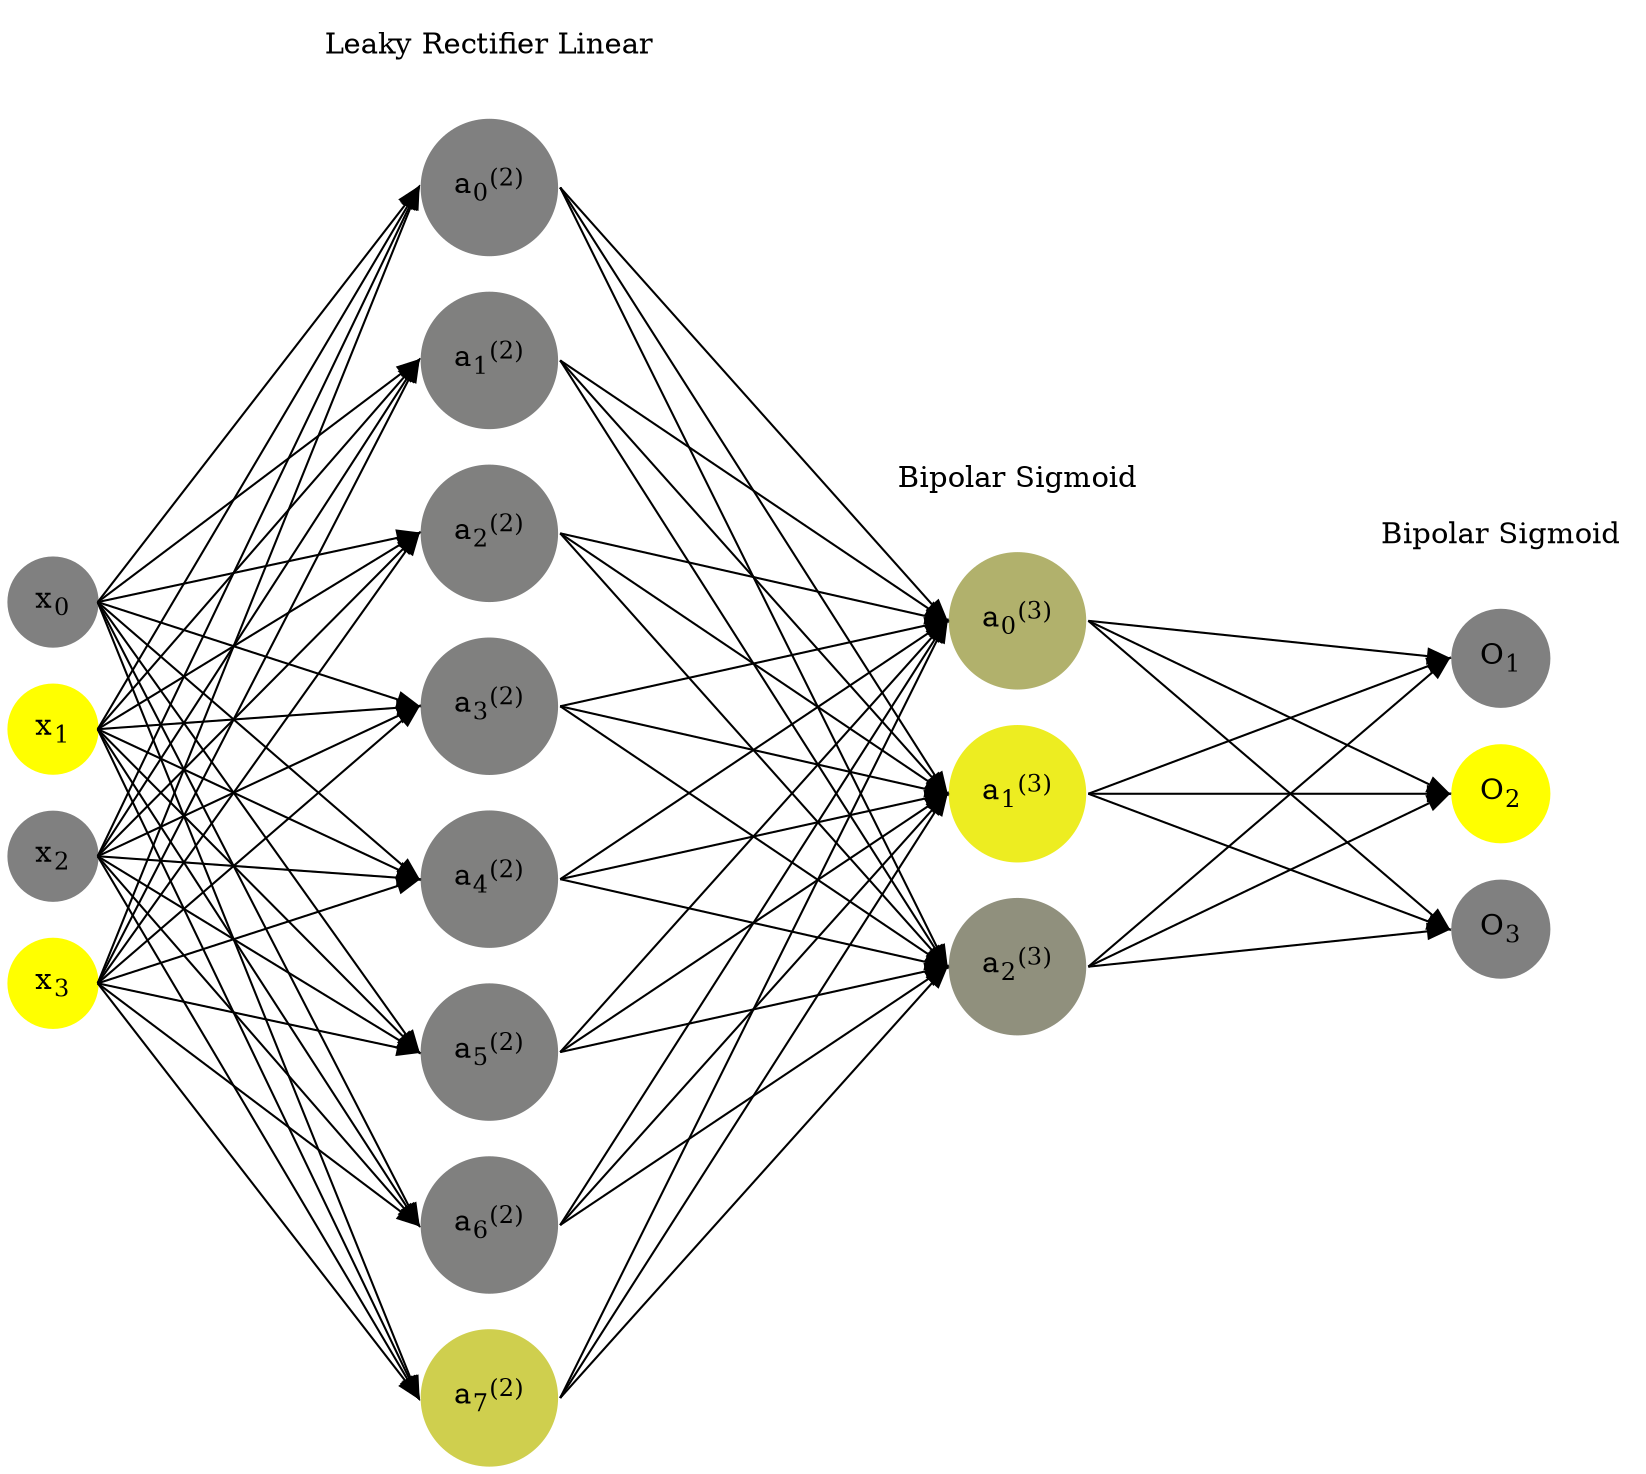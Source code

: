 digraph G {
	rankdir = LR;
	splines=false;
	edge[style=invis];
	ranksep= 1.4;
	{
	node [shape=circle, color="0.1667, 0.0, 0.5", style=filled, fillcolor="0.1667, 0.0, 0.5"];
	x0 [label=<x<sub>0</sub>>];
	}
	{
	node [shape=circle, color="0.1667, 1.0, 1.0", style=filled, fillcolor="0.1667, 1.0, 1.0"];
	x1 [label=<x<sub>1</sub>>];
	}
	{
	node [shape=circle, color="0.1667, 0.0, 0.5", style=filled, fillcolor="0.1667, 0.0, 0.5"];
	x2 [label=<x<sub>2</sub>>];
	}
	{
	node [shape=circle, color="0.1667, 1.0, 1.0", style=filled, fillcolor="0.1667, 1.0, 1.0"];
	x3 [label=<x<sub>3</sub>>];
	}
	{
	node [shape=circle, color="0.1667, 0.000825, 0.500413", style=filled, fillcolor="0.1667, 0.000825, 0.500413"];
	a02 [label=<a<sub>0</sub><sup>(2)</sup>>];
	}
	{
	node [shape=circle, color="0.1667, 0.000440, 0.500220", style=filled, fillcolor="0.1667, 0.000440, 0.500220"];
	a12 [label=<a<sub>1</sub><sup>(2)</sup>>];
	}
	{
	node [shape=circle, color="0.1667, 0.002044, 0.501022", style=filled, fillcolor="0.1667, 0.002044, 0.501022"];
	a22 [label=<a<sub>2</sub><sup>(2)</sup>>];
	}
	{
	node [shape=circle, color="0.1667, 0.001789, 0.500894", style=filled, fillcolor="0.1667, 0.001789, 0.500894"];
	a32 [label=<a<sub>3</sub><sup>(2)</sup>>];
	}
	{
	node [shape=circle, color="0.1667, 0.000152, 0.500076", style=filled, fillcolor="0.1667, 0.000152, 0.500076"];
	a42 [label=<a<sub>4</sub><sup>(2)</sup>>];
	}
	{
	node [shape=circle, color="0.1667, 0.001199, 0.500600", style=filled, fillcolor="0.1667, 0.001199, 0.500600"];
	a52 [label=<a<sub>5</sub><sup>(2)</sup>>];
	}
	{
	node [shape=circle, color="0.1667, 0.000698, 0.500349", style=filled, fillcolor="0.1667, 0.000698, 0.500349"];
	a62 [label=<a<sub>6</sub><sup>(2)</sup>>];
	}
	{
	node [shape=circle, color="0.1667, 0.623574, 0.811787", style=filled, fillcolor="0.1667, 0.623574, 0.811787"];
	a72 [label=<a<sub>7</sub><sup>(2)</sup>>];
	}
	{
	node [shape=circle, color="0.1667, 0.390222, 0.695111", style=filled, fillcolor="0.1667, 0.390222, 0.695111"];
	a03 [label=<a<sub>0</sub><sup>(3)</sup>>];
	}
	{
	node [shape=circle, color="0.1667, 0.857426, 0.928713", style=filled, fillcolor="0.1667, 0.857426, 0.928713"];
	a13 [label=<a<sub>1</sub><sup>(3)</sup>>];
	}
	{
	node [shape=circle, color="0.1667, 0.129028, 0.564514", style=filled, fillcolor="0.1667, 0.129028, 0.564514"];
	a23 [label=<a<sub>2</sub><sup>(3)</sup>>];
	}
	{
	node [shape=circle, color="0.1667, 0.0, 0.5", style=filled, fillcolor="0.1667, 0.0, 0.5"];
	O1 [label=<O<sub>1</sub>>];
	}
	{
	node [shape=circle, color="0.1667, 1.0, 1.0", style=filled, fillcolor="0.1667, 1.0, 1.0"];
	O2 [label=<O<sub>2</sub>>];
	}
	{
	node [shape=circle, color="0.1667, 0.0, 0.5", style=filled, fillcolor="0.1667, 0.0, 0.5"];
	O3 [label=<O<sub>3</sub>>];
	}
	{
	rank=same;
	x0->x1->x2->x3;
	}
	{
	rank=same;
	a02->a12->a22->a32->a42->a52->a62->a72;
	}
	{
	rank=same;
	a03->a13->a23;
	}
	{
	rank=same;
	O1->O2->O3;
	}
	l1 [shape=plaintext,label="Leaky Rectifier Linear"];
	l1->a02;
	{rank=same; l1;a02};
	l2 [shape=plaintext,label="Bipolar Sigmoid"];
	l2->a03;
	{rank=same; l2;a03};
	l3 [shape=plaintext,label="Bipolar Sigmoid"];
	l3->O1;
	{rank=same; l3;O1};
edge[style=solid, tailport=e, headport=w];
	{x0;x1;x2;x3} -> {a02;a12;a22;a32;a42;a52;a62;a72};
	{a02;a12;a22;a32;a42;a52;a62;a72} -> {a03;a13;a23};
	{a03;a13;a23} -> {O1,O2,O3};
}